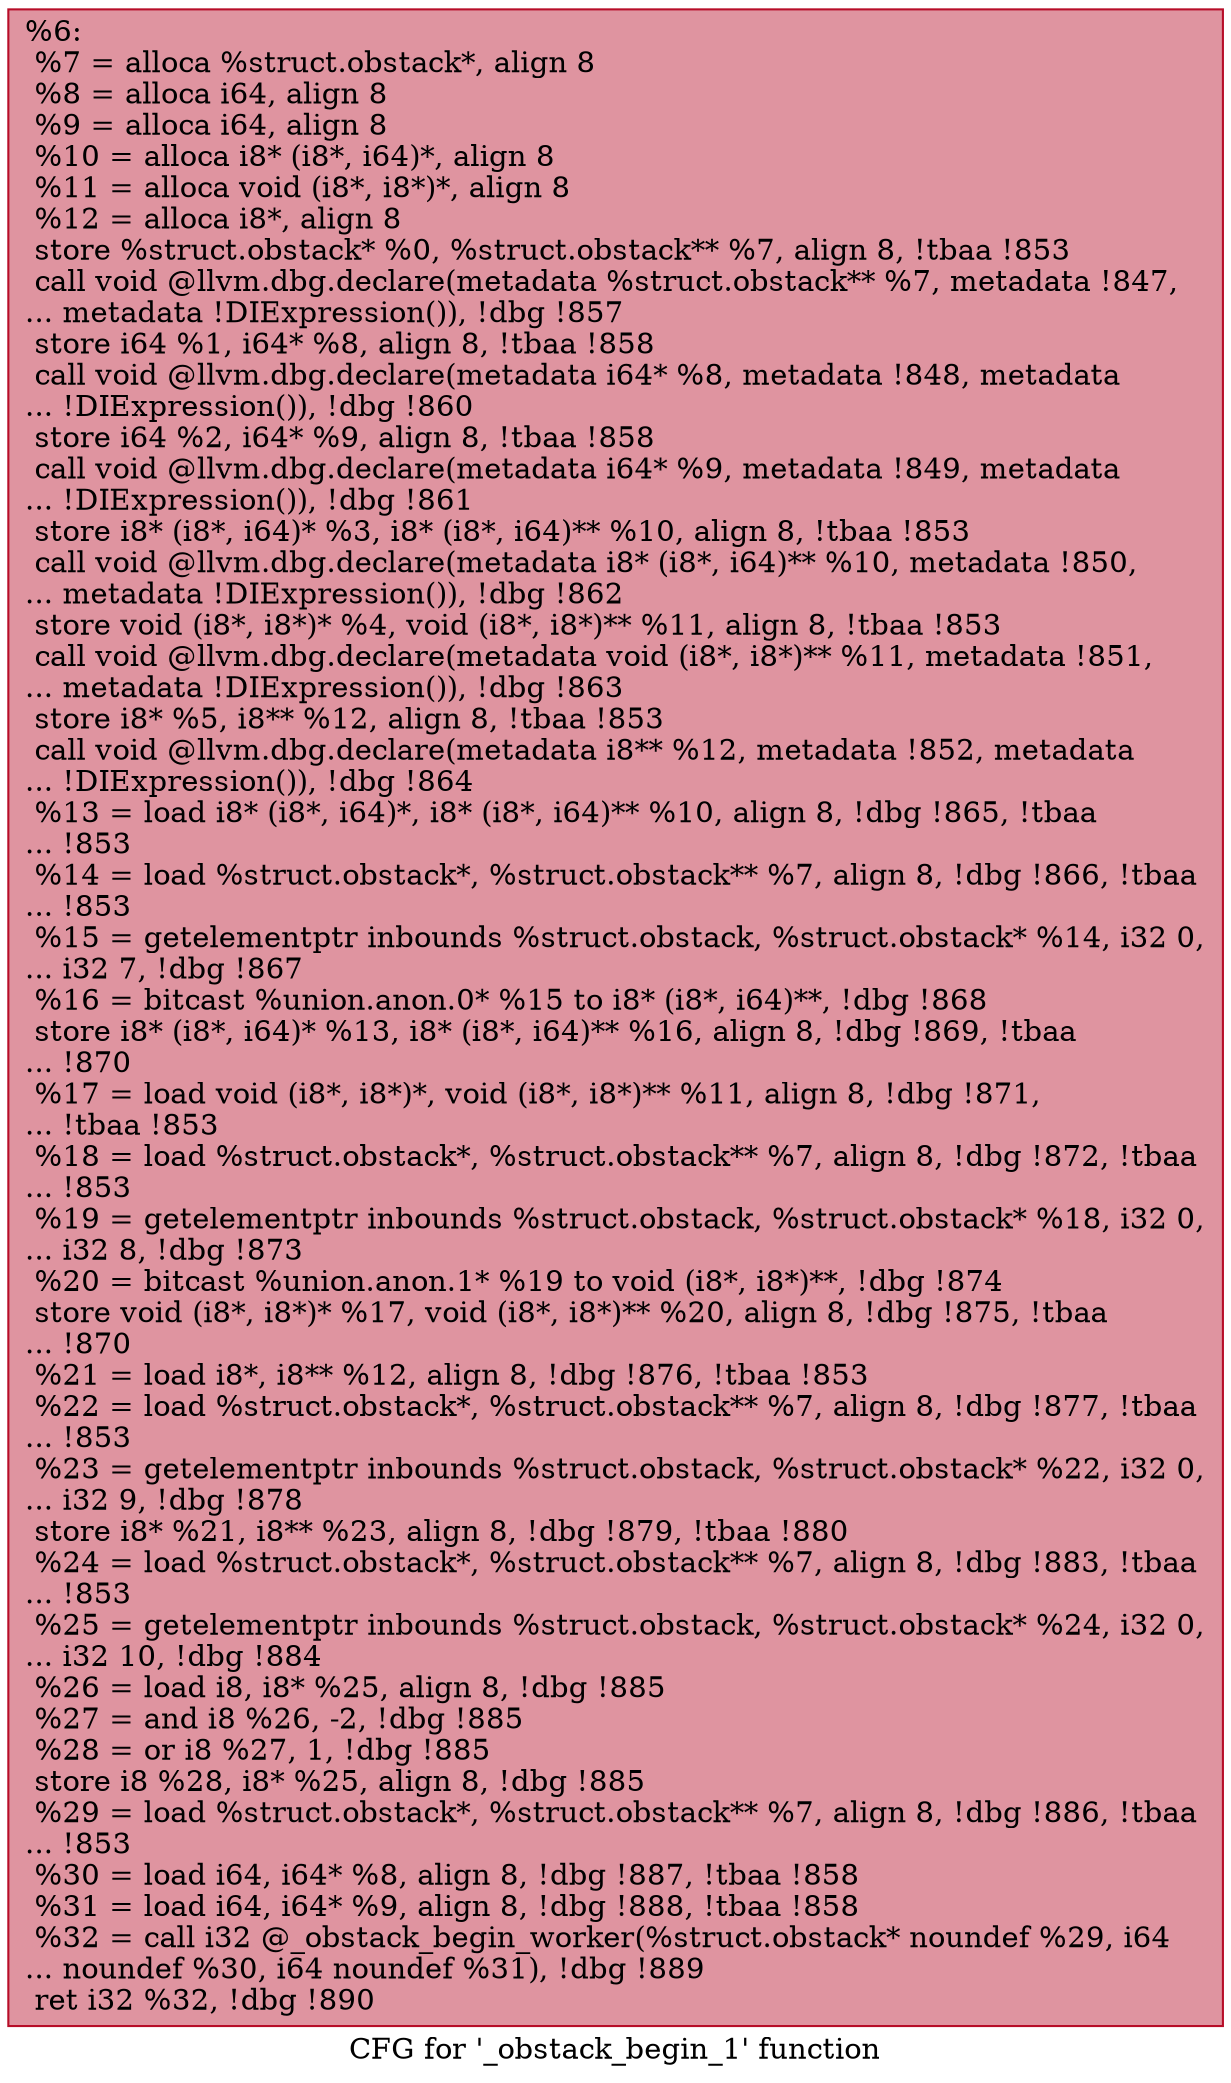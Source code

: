 digraph "CFG for '_obstack_begin_1' function" {
	label="CFG for '_obstack_begin_1' function";

	Node0x23838f0 [shape=record,color="#b70d28ff", style=filled, fillcolor="#b70d2870",label="{%6:\l  %7 = alloca %struct.obstack*, align 8\l  %8 = alloca i64, align 8\l  %9 = alloca i64, align 8\l  %10 = alloca i8* (i8*, i64)*, align 8\l  %11 = alloca void (i8*, i8*)*, align 8\l  %12 = alloca i8*, align 8\l  store %struct.obstack* %0, %struct.obstack** %7, align 8, !tbaa !853\l  call void @llvm.dbg.declare(metadata %struct.obstack** %7, metadata !847,\l... metadata !DIExpression()), !dbg !857\l  store i64 %1, i64* %8, align 8, !tbaa !858\l  call void @llvm.dbg.declare(metadata i64* %8, metadata !848, metadata\l... !DIExpression()), !dbg !860\l  store i64 %2, i64* %9, align 8, !tbaa !858\l  call void @llvm.dbg.declare(metadata i64* %9, metadata !849, metadata\l... !DIExpression()), !dbg !861\l  store i8* (i8*, i64)* %3, i8* (i8*, i64)** %10, align 8, !tbaa !853\l  call void @llvm.dbg.declare(metadata i8* (i8*, i64)** %10, metadata !850,\l... metadata !DIExpression()), !dbg !862\l  store void (i8*, i8*)* %4, void (i8*, i8*)** %11, align 8, !tbaa !853\l  call void @llvm.dbg.declare(metadata void (i8*, i8*)** %11, metadata !851,\l... metadata !DIExpression()), !dbg !863\l  store i8* %5, i8** %12, align 8, !tbaa !853\l  call void @llvm.dbg.declare(metadata i8** %12, metadata !852, metadata\l... !DIExpression()), !dbg !864\l  %13 = load i8* (i8*, i64)*, i8* (i8*, i64)** %10, align 8, !dbg !865, !tbaa\l... !853\l  %14 = load %struct.obstack*, %struct.obstack** %7, align 8, !dbg !866, !tbaa\l... !853\l  %15 = getelementptr inbounds %struct.obstack, %struct.obstack* %14, i32 0,\l... i32 7, !dbg !867\l  %16 = bitcast %union.anon.0* %15 to i8* (i8*, i64)**, !dbg !868\l  store i8* (i8*, i64)* %13, i8* (i8*, i64)** %16, align 8, !dbg !869, !tbaa\l... !870\l  %17 = load void (i8*, i8*)*, void (i8*, i8*)** %11, align 8, !dbg !871,\l... !tbaa !853\l  %18 = load %struct.obstack*, %struct.obstack** %7, align 8, !dbg !872, !tbaa\l... !853\l  %19 = getelementptr inbounds %struct.obstack, %struct.obstack* %18, i32 0,\l... i32 8, !dbg !873\l  %20 = bitcast %union.anon.1* %19 to void (i8*, i8*)**, !dbg !874\l  store void (i8*, i8*)* %17, void (i8*, i8*)** %20, align 8, !dbg !875, !tbaa\l... !870\l  %21 = load i8*, i8** %12, align 8, !dbg !876, !tbaa !853\l  %22 = load %struct.obstack*, %struct.obstack** %7, align 8, !dbg !877, !tbaa\l... !853\l  %23 = getelementptr inbounds %struct.obstack, %struct.obstack* %22, i32 0,\l... i32 9, !dbg !878\l  store i8* %21, i8** %23, align 8, !dbg !879, !tbaa !880\l  %24 = load %struct.obstack*, %struct.obstack** %7, align 8, !dbg !883, !tbaa\l... !853\l  %25 = getelementptr inbounds %struct.obstack, %struct.obstack* %24, i32 0,\l... i32 10, !dbg !884\l  %26 = load i8, i8* %25, align 8, !dbg !885\l  %27 = and i8 %26, -2, !dbg !885\l  %28 = or i8 %27, 1, !dbg !885\l  store i8 %28, i8* %25, align 8, !dbg !885\l  %29 = load %struct.obstack*, %struct.obstack** %7, align 8, !dbg !886, !tbaa\l... !853\l  %30 = load i64, i64* %8, align 8, !dbg !887, !tbaa !858\l  %31 = load i64, i64* %9, align 8, !dbg !888, !tbaa !858\l  %32 = call i32 @_obstack_begin_worker(%struct.obstack* noundef %29, i64\l... noundef %30, i64 noundef %31), !dbg !889\l  ret i32 %32, !dbg !890\l}"];
}
